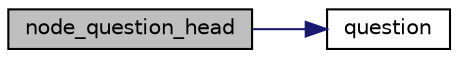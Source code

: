 digraph "node_question_head"
{
 // LATEX_PDF_SIZE
  edge [fontname="Helvetica",fontsize="10",labelfontname="Helvetica",labelfontsize="10"];
  node [fontname="Helvetica",fontsize="10",shape=record];
  rankdir="LR";
  Node1 [label="node_question_head",height=0.2,width=0.4,color="black", fillcolor="grey75", style="filled", fontcolor="black",tooltip=" "];
  Node1 -> Node2 [color="midnightblue",fontsize="10",style="solid",fontname="Helvetica"];
  Node2 [label="question",height=0.2,width=0.4,color="black", fillcolor="white", style="filled",URL="$question__functions_8c.html#a6b3dccf984be788e61c876c110139af1",tooltip=" "];
}
